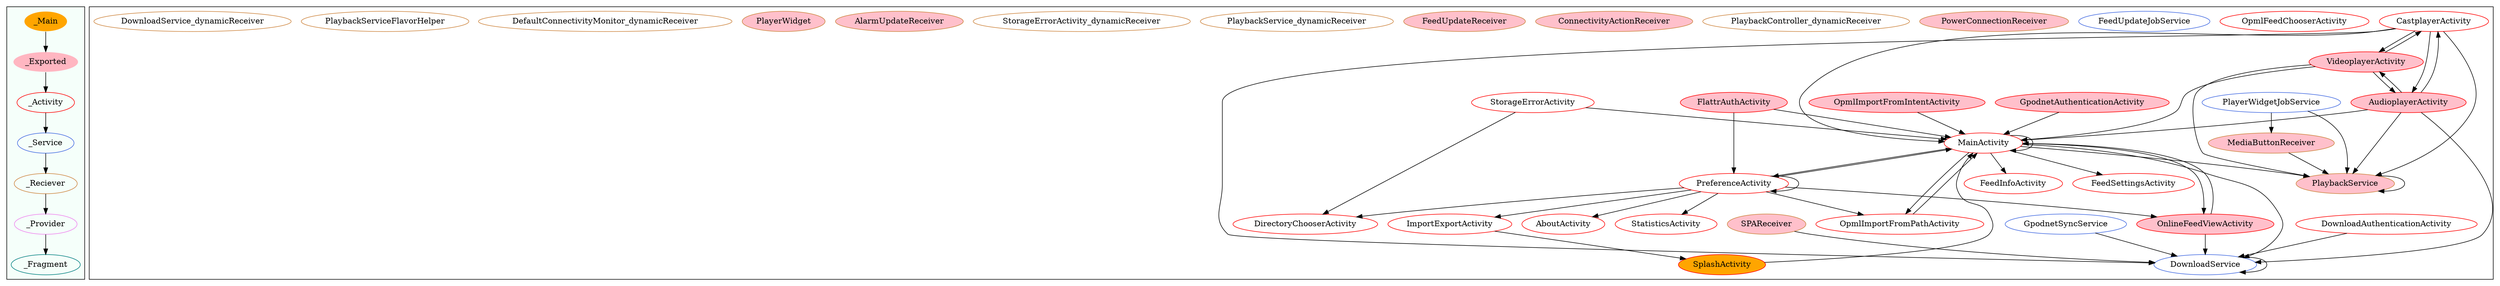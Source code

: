 digraph G {
subgraph cluster_legend{ 
bgcolor=mintcream;
_Activity[color = red];
_Service[color = royalblue];
_Provider[color = violet];
_Reciever[color = peru];
_Fragment[color = teal];
_Main[style=filled, fillcolor=orange, color = mintcream];
_Exported[style=filled, fillcolor=lightpink, color = mintcream];
_Main -> _Exported -> _Activity -> _Service -> _Reciever -> _Provider -> _Fragment; 
}
subgraph cluster_component{ 
CastplayerActivity[color = red];
StorageErrorActivity[color = red];
FeedInfoActivity[color = red];
FeedSettingsActivity[color = red];
AboutActivity[color = red];
OpmlImportFromPathActivity[color = red];
VideoplayerActivity[style=filled, fillcolor=pink, color = red];
FlattrAuthActivity[style=filled, fillcolor=pink, color = red];
DownloadAuthenticationActivity[color = red];
OpmlFeedChooserActivity[color = red];
ImportExportActivity[color = red];
SplashActivity[style=filled, fillcolor=orange, color = red];
DirectoryChooserActivity[color = red];
StatisticsActivity[color = red];
MainActivity[color = red];
AudioplayerActivity[style=filled, fillcolor=pink, color = red];
PreferenceActivity[color = red];
GpodnetAuthenticationActivity[style=filled, fillcolor=pink, color = red];
OnlineFeedViewActivity[style=filled, fillcolor=pink, color = red];
OpmlImportFromIntentActivity[style=filled, fillcolor=pink, color = red];
PlaybackService[style=filled, fillcolor=pink, color = royalblue];
FeedUpdateJobService[color = royalblue];
GpodnetSyncService[color = royalblue];
PlayerWidgetJobService[color = royalblue];
DownloadService[color = royalblue];
PowerConnectionReceiver[style=filled, fillcolor=pink, color = peru];
PlaybackController_dynamicReceiver[color = peru];
ConnectivityActionReceiver[style=filled, fillcolor=pink, color = peru];
FeedUpdateReceiver[style=filled, fillcolor=pink, color = peru];
MediaButtonReceiver[style=filled, fillcolor=pink, color = peru];
PlaybackService[color = peru];
PlaybackService_dynamicReceiver[color = peru];
StorageErrorActivity_dynamicReceiver[color = peru];
AlarmUpdateReceiver[style=filled, fillcolor=pink, color = peru];
PlayerWidget[style=filled, fillcolor=pink, color = peru];
SPAReceiver[style=filled, fillcolor=pink, color = peru];
DefaultConnectivityMonitor_dynamicReceiver[color = peru];
PlaybackServiceFlavorHelper[color = peru];
DownloadService_dynamicReceiver[color = peru];
CastplayerActivity->MainActivity;
CastplayerActivity->AudioplayerActivity;
CastplayerActivity->PlaybackService;
CastplayerActivity->DownloadService;
CastplayerActivity->VideoplayerActivity;
PlaybackService->PlaybackService;
StorageErrorActivity->MainActivity;
StorageErrorActivity->DirectoryChooserActivity;
VideoplayerActivity->MainActivity;
VideoplayerActivity->PlaybackService;
VideoplayerActivity->AudioplayerActivity;
VideoplayerActivity->CastplayerActivity;
OpmlImportFromPathActivity->MainActivity;
FlattrAuthActivity->MainActivity;
FlattrAuthActivity->PreferenceActivity;
MediaButtonReceiver->PlaybackService;
DownloadAuthenticationActivity->DownloadService;
ImportExportActivity->SplashActivity;
PlayerWidgetJobService->MediaButtonReceiver;
PlayerWidgetJobService->PlaybackService;
SplashActivity->MainActivity;
MainActivity->OnlineFeedViewActivity;
MainActivity->DownloadService;
MainActivity->PlaybackService;
MainActivity->OpmlImportFromPathActivity;
MainActivity->FeedInfoActivity;
MainActivity->PreferenceActivity;
MainActivity->FeedSettingsActivity;
MainActivity->MainActivity;
AudioplayerActivity->VideoplayerActivity;
AudioplayerActivity->CastplayerActivity;
AudioplayerActivity->PlaybackService;
AudioplayerActivity->MainActivity;
AudioplayerActivity->DownloadService;
PreferenceActivity->AboutActivity;
PreferenceActivity->PreferenceActivity;
PreferenceActivity->OnlineFeedViewActivity;
PreferenceActivity->OpmlImportFromPathActivity;
PreferenceActivity->MainActivity;
PreferenceActivity->ImportExportActivity;
PreferenceActivity->StatisticsActivity;
PreferenceActivity->DirectoryChooserActivity;
GpodnetAuthenticationActivity->MainActivity;
SPAReceiver->DownloadService;
OnlineFeedViewActivity->DownloadService;
OnlineFeedViewActivity->MainActivity;
GpodnetSyncService->DownloadService;
OpmlImportFromIntentActivity->MainActivity;
DownloadService->DownloadService;
}
}
